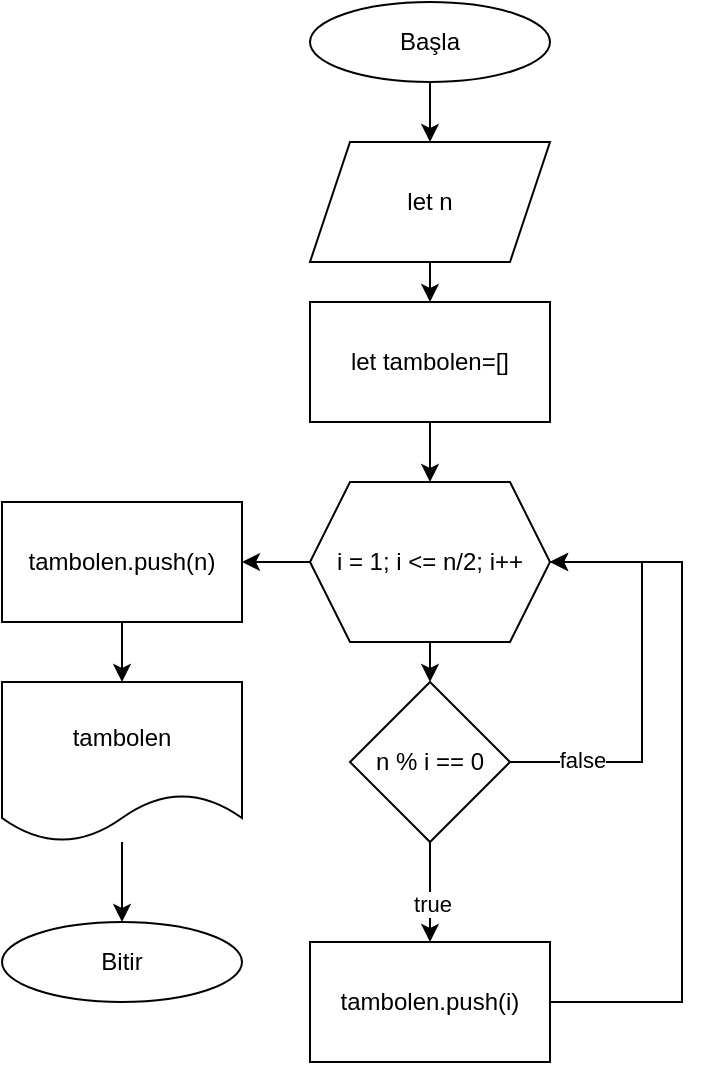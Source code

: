 <mxfile version="22.1.11" type="device">
  <diagram name="Sayfa -1" id="b9ZO2u_BEvmFzOfGYQRn">
    <mxGraphModel dx="946" dy="790" grid="1" gridSize="10" guides="1" tooltips="1" connect="1" arrows="1" fold="1" page="1" pageScale="1" pageWidth="827" pageHeight="1169" math="0" shadow="0">
      <root>
        <mxCell id="0" />
        <mxCell id="1" parent="0" />
        <mxCell id="ZwMrS1ZDJg-LQar6XU6C-12" style="edgeStyle=orthogonalEdgeStyle;rounded=0;orthogonalLoop=1;jettySize=auto;html=1;exitX=0.5;exitY=1;exitDx=0;exitDy=0;entryX=0.5;entryY=0;entryDx=0;entryDy=0;" edge="1" parent="1" source="ZwMrS1ZDJg-LQar6XU6C-1" target="ZwMrS1ZDJg-LQar6XU6C-2">
          <mxGeometry relative="1" as="geometry" />
        </mxCell>
        <mxCell id="ZwMrS1ZDJg-LQar6XU6C-1" value="Başla" style="ellipse;whiteSpace=wrap;html=1;" vertex="1" parent="1">
          <mxGeometry x="354" y="10" width="120" height="40" as="geometry" />
        </mxCell>
        <mxCell id="ZwMrS1ZDJg-LQar6XU6C-13" style="edgeStyle=orthogonalEdgeStyle;rounded=0;orthogonalLoop=1;jettySize=auto;html=1;exitX=0.5;exitY=1;exitDx=0;exitDy=0;entryX=0.5;entryY=0;entryDx=0;entryDy=0;" edge="1" parent="1" source="ZwMrS1ZDJg-LQar6XU6C-2" target="ZwMrS1ZDJg-LQar6XU6C-3">
          <mxGeometry relative="1" as="geometry" />
        </mxCell>
        <mxCell id="ZwMrS1ZDJg-LQar6XU6C-2" value="let n" style="shape=parallelogram;perimeter=parallelogramPerimeter;whiteSpace=wrap;html=1;fixedSize=1;" vertex="1" parent="1">
          <mxGeometry x="354" y="80" width="120" height="60" as="geometry" />
        </mxCell>
        <mxCell id="ZwMrS1ZDJg-LQar6XU6C-14" style="edgeStyle=orthogonalEdgeStyle;rounded=0;orthogonalLoop=1;jettySize=auto;html=1;exitX=0.5;exitY=1;exitDx=0;exitDy=0;entryX=0.5;entryY=0;entryDx=0;entryDy=0;" edge="1" parent="1" source="ZwMrS1ZDJg-LQar6XU6C-3" target="ZwMrS1ZDJg-LQar6XU6C-4">
          <mxGeometry relative="1" as="geometry" />
        </mxCell>
        <mxCell id="ZwMrS1ZDJg-LQar6XU6C-3" value="let tambolen=[]" style="rounded=0;whiteSpace=wrap;html=1;" vertex="1" parent="1">
          <mxGeometry x="354" y="160" width="120" height="60" as="geometry" />
        </mxCell>
        <mxCell id="ZwMrS1ZDJg-LQar6XU6C-15" style="edgeStyle=orthogonalEdgeStyle;rounded=0;orthogonalLoop=1;jettySize=auto;html=1;exitX=0.5;exitY=1;exitDx=0;exitDy=0;entryX=0.5;entryY=0;entryDx=0;entryDy=0;" edge="1" parent="1" source="ZwMrS1ZDJg-LQar6XU6C-4" target="ZwMrS1ZDJg-LQar6XU6C-5">
          <mxGeometry relative="1" as="geometry" />
        </mxCell>
        <mxCell id="ZwMrS1ZDJg-LQar6XU6C-18" style="edgeStyle=orthogonalEdgeStyle;rounded=0;orthogonalLoop=1;jettySize=auto;html=1;exitX=0;exitY=0.5;exitDx=0;exitDy=0;entryX=1;entryY=0.5;entryDx=0;entryDy=0;" edge="1" parent="1" source="ZwMrS1ZDJg-LQar6XU6C-4" target="ZwMrS1ZDJg-LQar6XU6C-17">
          <mxGeometry relative="1" as="geometry" />
        </mxCell>
        <mxCell id="ZwMrS1ZDJg-LQar6XU6C-4" value="i = 1; i &amp;lt;= n/2; i++" style="shape=hexagon;perimeter=hexagonPerimeter2;whiteSpace=wrap;html=1;fixedSize=1;" vertex="1" parent="1">
          <mxGeometry x="354" y="250" width="120" height="80" as="geometry" />
        </mxCell>
        <mxCell id="ZwMrS1ZDJg-LQar6XU6C-6" style="edgeStyle=orthogonalEdgeStyle;rounded=0;orthogonalLoop=1;jettySize=auto;html=1;exitX=1;exitY=0.5;exitDx=0;exitDy=0;entryX=1;entryY=0.5;entryDx=0;entryDy=0;" edge="1" parent="1" source="ZwMrS1ZDJg-LQar6XU6C-5" target="ZwMrS1ZDJg-LQar6XU6C-4">
          <mxGeometry relative="1" as="geometry">
            <Array as="points">
              <mxPoint x="520" y="390" />
              <mxPoint x="520" y="290" />
            </Array>
          </mxGeometry>
        </mxCell>
        <mxCell id="ZwMrS1ZDJg-LQar6XU6C-7" value="false" style="edgeLabel;html=1;align=center;verticalAlign=middle;resizable=0;points=[];" vertex="1" connectable="0" parent="ZwMrS1ZDJg-LQar6XU6C-6">
          <mxGeometry x="-0.66" y="1" relative="1" as="geometry">
            <mxPoint as="offset" />
          </mxGeometry>
        </mxCell>
        <mxCell id="ZwMrS1ZDJg-LQar6XU6C-9" style="edgeStyle=orthogonalEdgeStyle;rounded=0;orthogonalLoop=1;jettySize=auto;html=1;exitX=0.5;exitY=1;exitDx=0;exitDy=0;" edge="1" parent="1" source="ZwMrS1ZDJg-LQar6XU6C-5" target="ZwMrS1ZDJg-LQar6XU6C-8">
          <mxGeometry relative="1" as="geometry" />
        </mxCell>
        <mxCell id="ZwMrS1ZDJg-LQar6XU6C-10" value="true" style="edgeLabel;html=1;align=center;verticalAlign=middle;resizable=0;points=[];" vertex="1" connectable="0" parent="ZwMrS1ZDJg-LQar6XU6C-9">
          <mxGeometry x="0.24" y="1" relative="1" as="geometry">
            <mxPoint as="offset" />
          </mxGeometry>
        </mxCell>
        <mxCell id="ZwMrS1ZDJg-LQar6XU6C-5" value="n % i == 0" style="rhombus;whiteSpace=wrap;html=1;" vertex="1" parent="1">
          <mxGeometry x="374" y="350" width="80" height="80" as="geometry" />
        </mxCell>
        <mxCell id="ZwMrS1ZDJg-LQar6XU6C-11" style="edgeStyle=orthogonalEdgeStyle;rounded=0;orthogonalLoop=1;jettySize=auto;html=1;exitX=1;exitY=0.5;exitDx=0;exitDy=0;entryX=1;entryY=0.5;entryDx=0;entryDy=0;" edge="1" parent="1" source="ZwMrS1ZDJg-LQar6XU6C-8" target="ZwMrS1ZDJg-LQar6XU6C-4">
          <mxGeometry relative="1" as="geometry">
            <Array as="points">
              <mxPoint x="540" y="510" />
              <mxPoint x="540" y="290" />
            </Array>
          </mxGeometry>
        </mxCell>
        <mxCell id="ZwMrS1ZDJg-LQar6XU6C-8" value="tambolen.push(i)" style="rounded=0;whiteSpace=wrap;html=1;" vertex="1" parent="1">
          <mxGeometry x="354" y="480" width="120" height="60" as="geometry" />
        </mxCell>
        <mxCell id="ZwMrS1ZDJg-LQar6XU6C-20" style="edgeStyle=orthogonalEdgeStyle;rounded=0;orthogonalLoop=1;jettySize=auto;html=1;exitX=0.5;exitY=1;exitDx=0;exitDy=0;entryX=0.5;entryY=0;entryDx=0;entryDy=0;" edge="1" parent="1" source="ZwMrS1ZDJg-LQar6XU6C-17" target="ZwMrS1ZDJg-LQar6XU6C-19">
          <mxGeometry relative="1" as="geometry" />
        </mxCell>
        <mxCell id="ZwMrS1ZDJg-LQar6XU6C-17" value="tambolen.push(n)" style="rounded=0;whiteSpace=wrap;html=1;" vertex="1" parent="1">
          <mxGeometry x="200" y="260" width="120" height="60" as="geometry" />
        </mxCell>
        <mxCell id="ZwMrS1ZDJg-LQar6XU6C-22" style="edgeStyle=orthogonalEdgeStyle;rounded=0;orthogonalLoop=1;jettySize=auto;html=1;entryX=0.5;entryY=0;entryDx=0;entryDy=0;" edge="1" parent="1" source="ZwMrS1ZDJg-LQar6XU6C-19" target="ZwMrS1ZDJg-LQar6XU6C-21">
          <mxGeometry relative="1" as="geometry" />
        </mxCell>
        <mxCell id="ZwMrS1ZDJg-LQar6XU6C-19" value="tambolen" style="shape=document;whiteSpace=wrap;html=1;boundedLbl=1;" vertex="1" parent="1">
          <mxGeometry x="200" y="350" width="120" height="80" as="geometry" />
        </mxCell>
        <mxCell id="ZwMrS1ZDJg-LQar6XU6C-21" value="Bitir" style="ellipse;whiteSpace=wrap;html=1;" vertex="1" parent="1">
          <mxGeometry x="200" y="470" width="120" height="40" as="geometry" />
        </mxCell>
      </root>
    </mxGraphModel>
  </diagram>
</mxfile>
